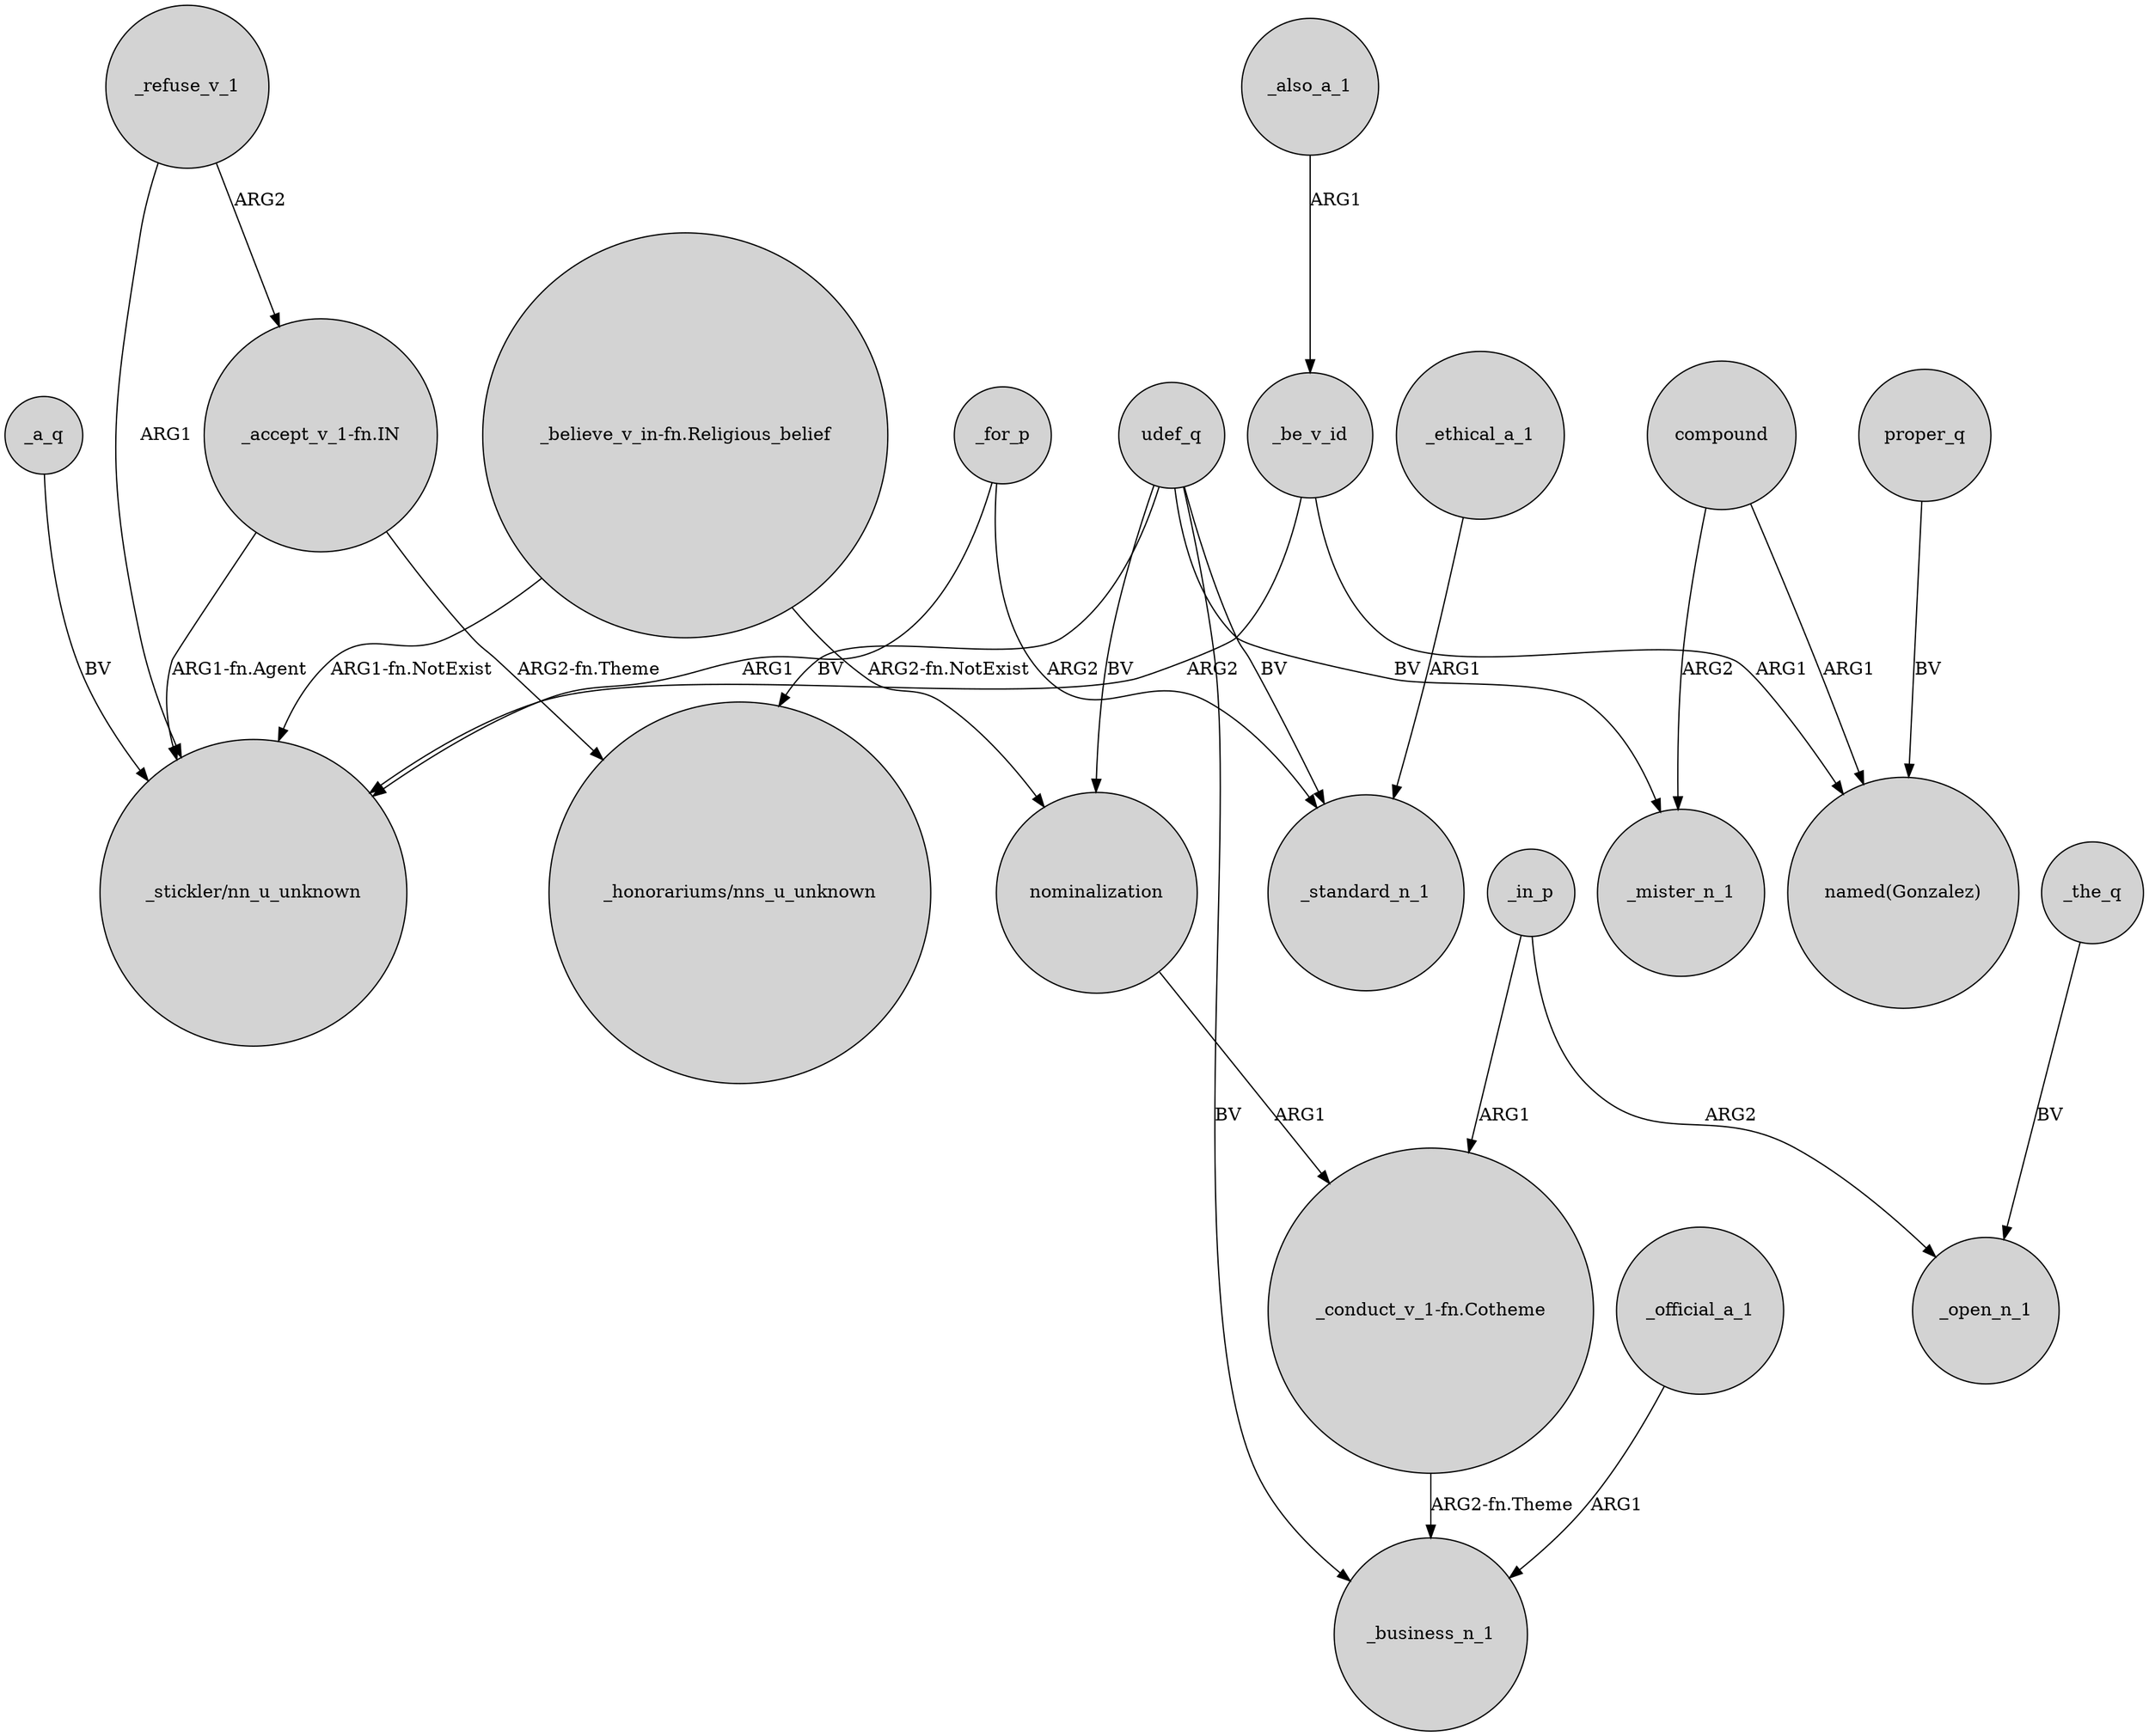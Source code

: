 digraph {
	node [shape=circle style=filled]
	_a_q -> "_stickler/nn_u_unknown" [label=BV]
	"_believe_v_in-fn.Religious_belief" -> nominalization [label="ARG2-fn.NotExist"]
	_be_v_id -> "named(Gonzalez)" [label=ARG1]
	_refuse_v_1 -> "_accept_v_1-fn.IN" [label=ARG2]
	_the_q -> _open_n_1 [label=BV]
	compound -> _mister_n_1 [label=ARG2]
	_be_v_id -> "_stickler/nn_u_unknown" [label=ARG2]
	_for_p -> "_stickler/nn_u_unknown" [label=ARG1]
	udef_q -> _mister_n_1 [label=BV]
	proper_q -> "named(Gonzalez)" [label=BV]
	_ethical_a_1 -> _standard_n_1 [label=ARG1]
	nominalization -> "_conduct_v_1-fn.Cotheme" [label=ARG1]
	"_conduct_v_1-fn.Cotheme" -> _business_n_1 [label="ARG2-fn.Theme"]
	_also_a_1 -> _be_v_id [label=ARG1]
	_official_a_1 -> _business_n_1 [label=ARG1]
	_in_p -> "_conduct_v_1-fn.Cotheme" [label=ARG1]
	"_accept_v_1-fn.IN" -> "_stickler/nn_u_unknown" [label="ARG1-fn.Agent"]
	_refuse_v_1 -> "_stickler/nn_u_unknown" [label=ARG1]
	udef_q -> "_honorariums/nns_u_unknown" [label=BV]
	_in_p -> _open_n_1 [label=ARG2]
	udef_q -> nominalization [label=BV]
	compound -> "named(Gonzalez)" [label=ARG1]
	_for_p -> _standard_n_1 [label=ARG2]
	udef_q -> _business_n_1 [label=BV]
	"_believe_v_in-fn.Religious_belief" -> "_stickler/nn_u_unknown" [label="ARG1-fn.NotExist"]
	udef_q -> _standard_n_1 [label=BV]
	"_accept_v_1-fn.IN" -> "_honorariums/nns_u_unknown" [label="ARG2-fn.Theme"]
}
